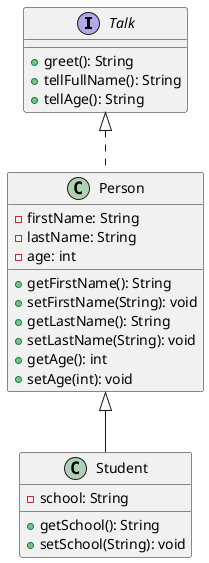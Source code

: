 @startuml My Architecture

interface Talk {
    +greet(): String
    +tellFullName(): String
    +tellAge(): String
}

class Person {
    -firstName: String
    -lastName: String
    -age: int
    +getFirstName(): String
    +setFirstName(String): void
    +getLastName(): String
    +setLastName(String): void
    +getAge(): int
    +setAge(int): void
}

class Student {
    -school: String
    +getSchool(): String
    +setSchool(String): void
}

Person <|-- Student
Talk <|.. Person

@enduml